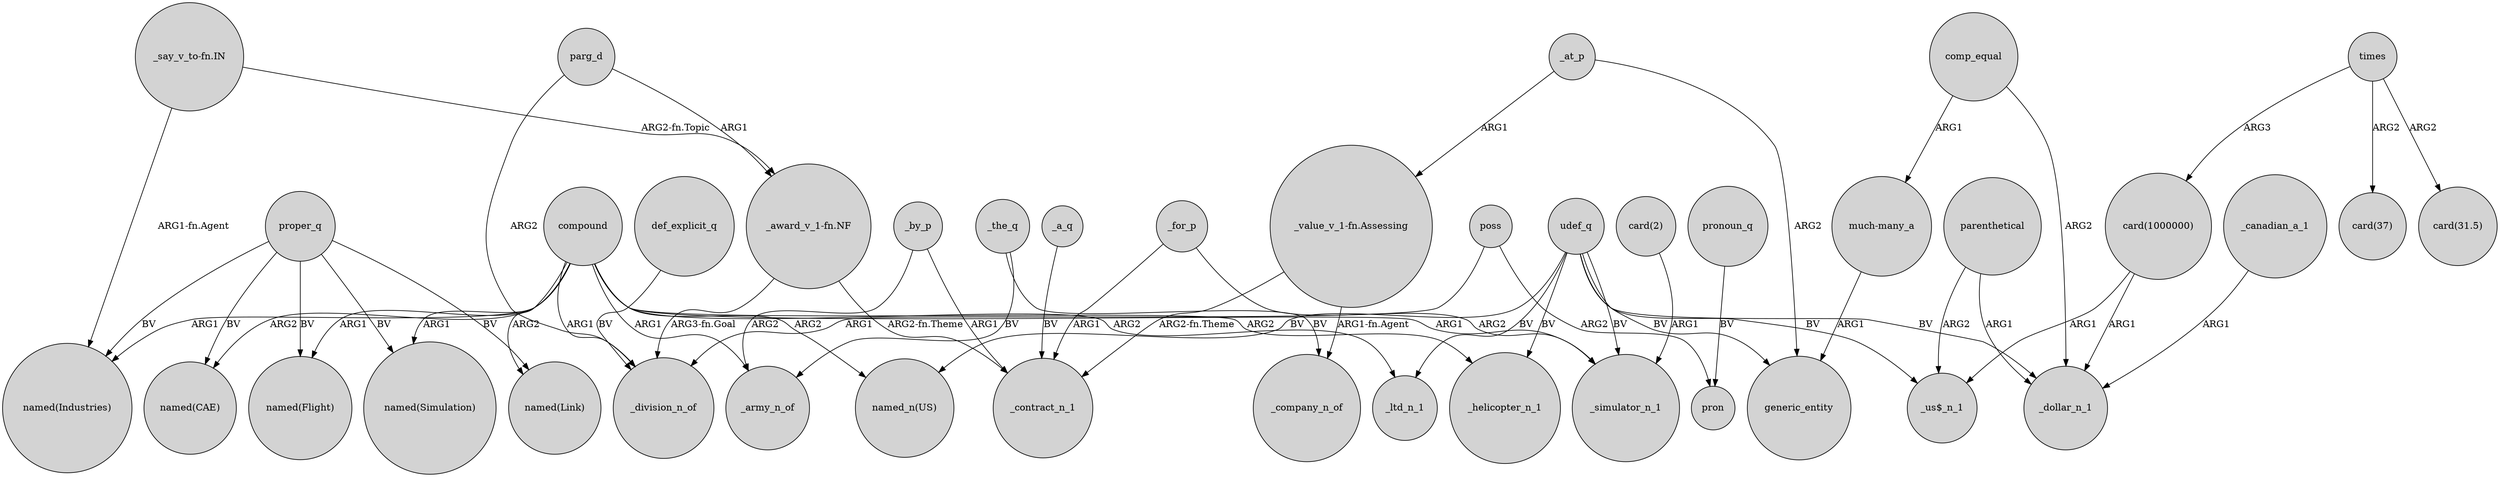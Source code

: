 digraph {
	node [shape=circle style=filled]
	"_say_v_to-fn.IN" -> "_award_v_1-fn.NF" [label="ARG2-fn.Topic"]
	compound -> "named(Link)" [label=ARG2]
	_canadian_a_1 -> _dollar_n_1 [label=ARG1]
	parenthetical -> _dollar_n_1 [label=ARG1]
	compound -> "named(Industries)" [label=ARG1]
	"card(1000000)" -> _dollar_n_1 [label=ARG1]
	compound -> _army_n_of [label=ARG1]
	udef_q -> "named_n(US)" [label=BV]
	parg_d -> _division_n_of [label=ARG2]
	udef_q -> generic_entity [label=BV]
	poss -> pron [label=ARG2]
	times -> "card(37)" [label=ARG2]
	compound -> _helicopter_n_1 [label=ARG2]
	_at_p -> generic_entity [label=ARG2]
	"much-many_a" -> generic_entity [label=ARG1]
	udef_q -> "_us$_n_1" [label=BV]
	proper_q -> "named(CAE)" [label=BV]
	compound -> _simulator_n_1 [label=ARG1]
	_for_p -> _simulator_n_1 [label=ARG2]
	comp_equal -> "much-many_a" [label=ARG1]
	"_say_v_to-fn.IN" -> "named(Industries)" [label="ARG1-fn.Agent"]
	poss -> _division_n_of [label=ARG1]
	_the_q -> _army_n_of [label=BV]
	compound -> "named(Simulation)" [label=ARG1]
	proper_q -> "named(Flight)" [label=BV]
	_a_q -> _contract_n_1 [label=BV]
	compound -> "named(CAE)" [label=ARG2]
	compound -> "named_n(US)" [label=ARG2]
	_at_p -> "_value_v_1-fn.Assessing" [label=ARG1]
	comp_equal -> _dollar_n_1 [label=ARG2]
	_the_q -> _company_n_of [label=BV]
	times -> "card(31.5)" [label=ARG2]
	_by_p -> _army_n_of [label=ARG2]
	udef_q -> _simulator_n_1 [label=BV]
	def_explicit_q -> _division_n_of [label=BV]
	pronoun_q -> pron [label=BV]
	proper_q -> "named(Simulation)" [label=BV]
	"_value_v_1-fn.Assessing" -> _company_n_of [label="ARG1-fn.Agent"]
	"_value_v_1-fn.Assessing" -> _contract_n_1 [label="ARG2-fn.Theme"]
	times -> "card(1000000)" [label=ARG3]
	proper_q -> "named(Link)" [label=BV]
	parenthetical -> "_us$_n_1" [label=ARG2]
	parg_d -> "_award_v_1-fn.NF" [label=ARG1]
	"card(2)" -> _simulator_n_1 [label=ARG1]
	compound -> _ltd_n_1 [label=ARG2]
	_by_p -> _contract_n_1 [label=ARG1]
	udef_q -> _helicopter_n_1 [label=BV]
	udef_q -> _dollar_n_1 [label=BV]
	compound -> _division_n_of [label=ARG1]
	proper_q -> "named(Industries)" [label=BV]
	udef_q -> _ltd_n_1 [label=BV]
	_for_p -> _contract_n_1 [label=ARG1]
	"_award_v_1-fn.NF" -> _contract_n_1 [label="ARG2-fn.Theme"]
	"card(1000000)" -> "_us$_n_1" [label=ARG1]
	"_award_v_1-fn.NF" -> _division_n_of [label="ARG3-fn.Goal"]
	compound -> "named(Flight)" [label=ARG1]
}

